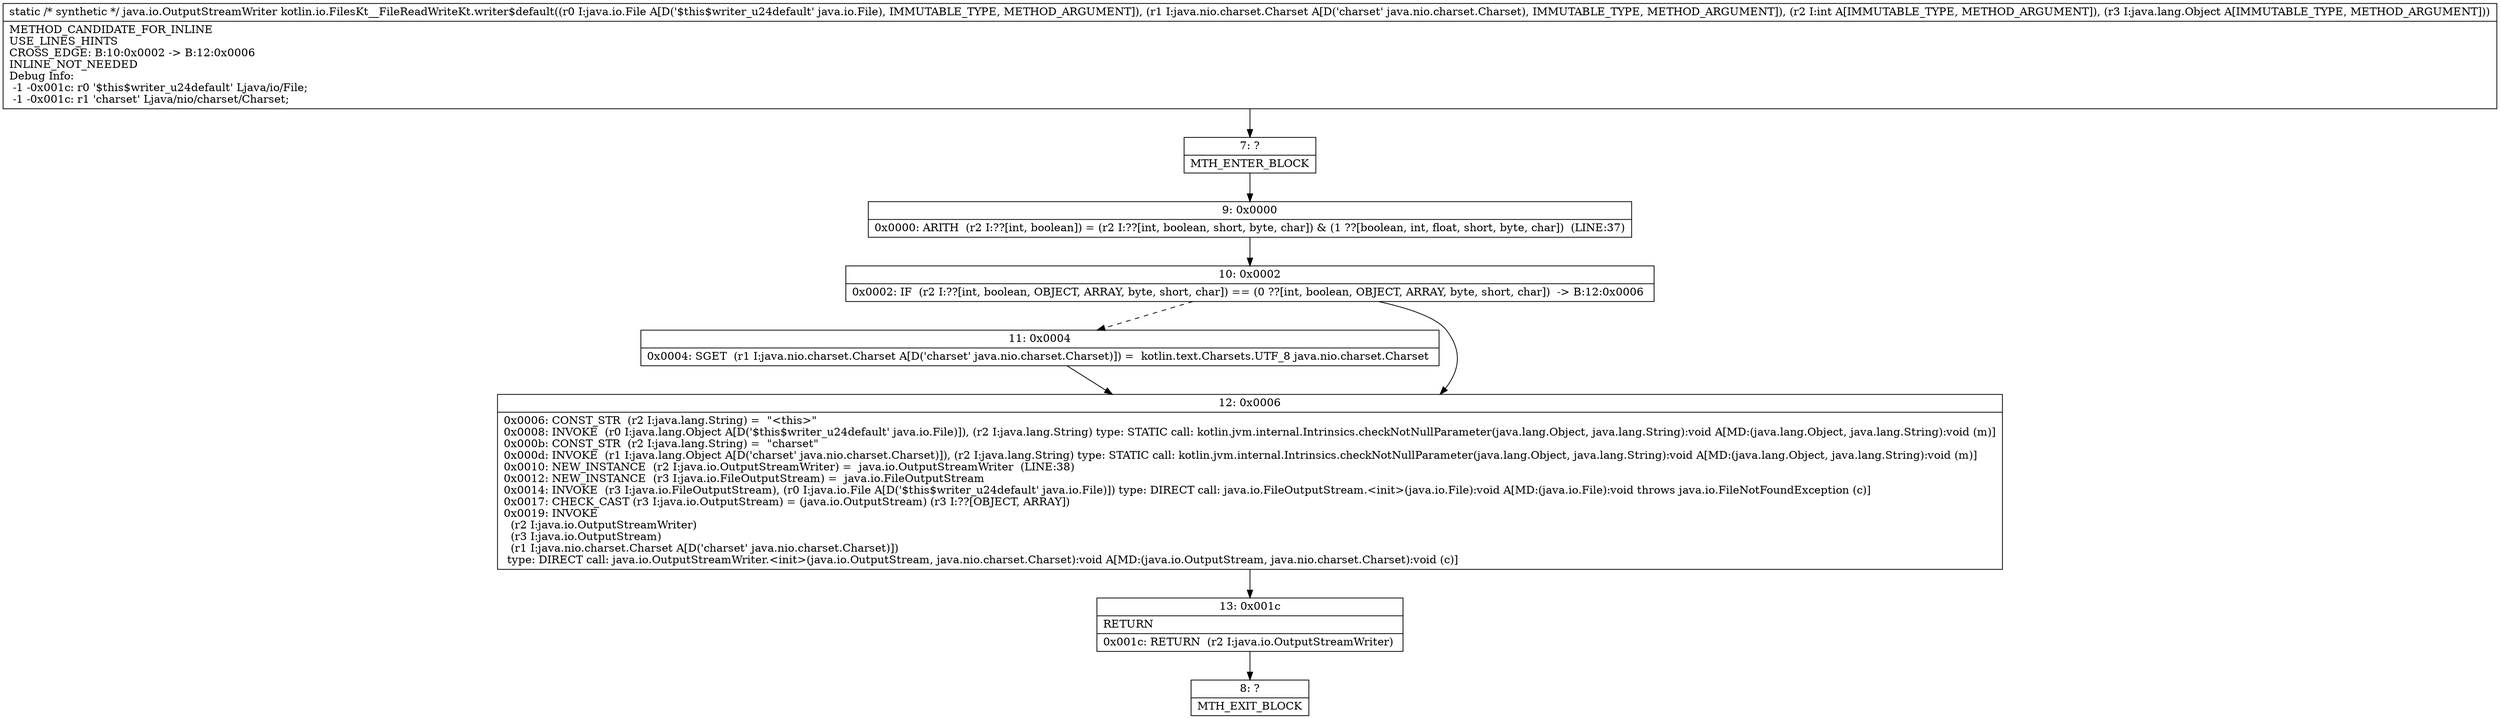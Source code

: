 digraph "CFG forkotlin.io.FilesKt__FileReadWriteKt.writer$default(Ljava\/io\/File;Ljava\/nio\/charset\/Charset;ILjava\/lang\/Object;)Ljava\/io\/OutputStreamWriter;" {
Node_7 [shape=record,label="{7\:\ ?|MTH_ENTER_BLOCK\l}"];
Node_9 [shape=record,label="{9\:\ 0x0000|0x0000: ARITH  (r2 I:??[int, boolean]) = (r2 I:??[int, boolean, short, byte, char]) & (1 ??[boolean, int, float, short, byte, char])  (LINE:37)\l}"];
Node_10 [shape=record,label="{10\:\ 0x0002|0x0002: IF  (r2 I:??[int, boolean, OBJECT, ARRAY, byte, short, char]) == (0 ??[int, boolean, OBJECT, ARRAY, byte, short, char])  \-\> B:12:0x0006 \l}"];
Node_11 [shape=record,label="{11\:\ 0x0004|0x0004: SGET  (r1 I:java.nio.charset.Charset A[D('charset' java.nio.charset.Charset)]) =  kotlin.text.Charsets.UTF_8 java.nio.charset.Charset \l}"];
Node_12 [shape=record,label="{12\:\ 0x0006|0x0006: CONST_STR  (r2 I:java.lang.String) =  \"\<this\>\" \l0x0008: INVOKE  (r0 I:java.lang.Object A[D('$this$writer_u24default' java.io.File)]), (r2 I:java.lang.String) type: STATIC call: kotlin.jvm.internal.Intrinsics.checkNotNullParameter(java.lang.Object, java.lang.String):void A[MD:(java.lang.Object, java.lang.String):void (m)]\l0x000b: CONST_STR  (r2 I:java.lang.String) =  \"charset\" \l0x000d: INVOKE  (r1 I:java.lang.Object A[D('charset' java.nio.charset.Charset)]), (r2 I:java.lang.String) type: STATIC call: kotlin.jvm.internal.Intrinsics.checkNotNullParameter(java.lang.Object, java.lang.String):void A[MD:(java.lang.Object, java.lang.String):void (m)]\l0x0010: NEW_INSTANCE  (r2 I:java.io.OutputStreamWriter) =  java.io.OutputStreamWriter  (LINE:38)\l0x0012: NEW_INSTANCE  (r3 I:java.io.FileOutputStream) =  java.io.FileOutputStream \l0x0014: INVOKE  (r3 I:java.io.FileOutputStream), (r0 I:java.io.File A[D('$this$writer_u24default' java.io.File)]) type: DIRECT call: java.io.FileOutputStream.\<init\>(java.io.File):void A[MD:(java.io.File):void throws java.io.FileNotFoundException (c)]\l0x0017: CHECK_CAST (r3 I:java.io.OutputStream) = (java.io.OutputStream) (r3 I:??[OBJECT, ARRAY]) \l0x0019: INVOKE  \l  (r2 I:java.io.OutputStreamWriter)\l  (r3 I:java.io.OutputStream)\l  (r1 I:java.nio.charset.Charset A[D('charset' java.nio.charset.Charset)])\l type: DIRECT call: java.io.OutputStreamWriter.\<init\>(java.io.OutputStream, java.nio.charset.Charset):void A[MD:(java.io.OutputStream, java.nio.charset.Charset):void (c)]\l}"];
Node_13 [shape=record,label="{13\:\ 0x001c|RETURN\l|0x001c: RETURN  (r2 I:java.io.OutputStreamWriter) \l}"];
Node_8 [shape=record,label="{8\:\ ?|MTH_EXIT_BLOCK\l}"];
MethodNode[shape=record,label="{static \/* synthetic *\/ java.io.OutputStreamWriter kotlin.io.FilesKt__FileReadWriteKt.writer$default((r0 I:java.io.File A[D('$this$writer_u24default' java.io.File), IMMUTABLE_TYPE, METHOD_ARGUMENT]), (r1 I:java.nio.charset.Charset A[D('charset' java.nio.charset.Charset), IMMUTABLE_TYPE, METHOD_ARGUMENT]), (r2 I:int A[IMMUTABLE_TYPE, METHOD_ARGUMENT]), (r3 I:java.lang.Object A[IMMUTABLE_TYPE, METHOD_ARGUMENT]))  | METHOD_CANDIDATE_FOR_INLINE\lUSE_LINES_HINTS\lCROSS_EDGE: B:10:0x0002 \-\> B:12:0x0006\lINLINE_NOT_NEEDED\lDebug Info:\l  \-1 \-0x001c: r0 '$this$writer_u24default' Ljava\/io\/File;\l  \-1 \-0x001c: r1 'charset' Ljava\/nio\/charset\/Charset;\l}"];
MethodNode -> Node_7;Node_7 -> Node_9;
Node_9 -> Node_10;
Node_10 -> Node_11[style=dashed];
Node_10 -> Node_12;
Node_11 -> Node_12;
Node_12 -> Node_13;
Node_13 -> Node_8;
}


